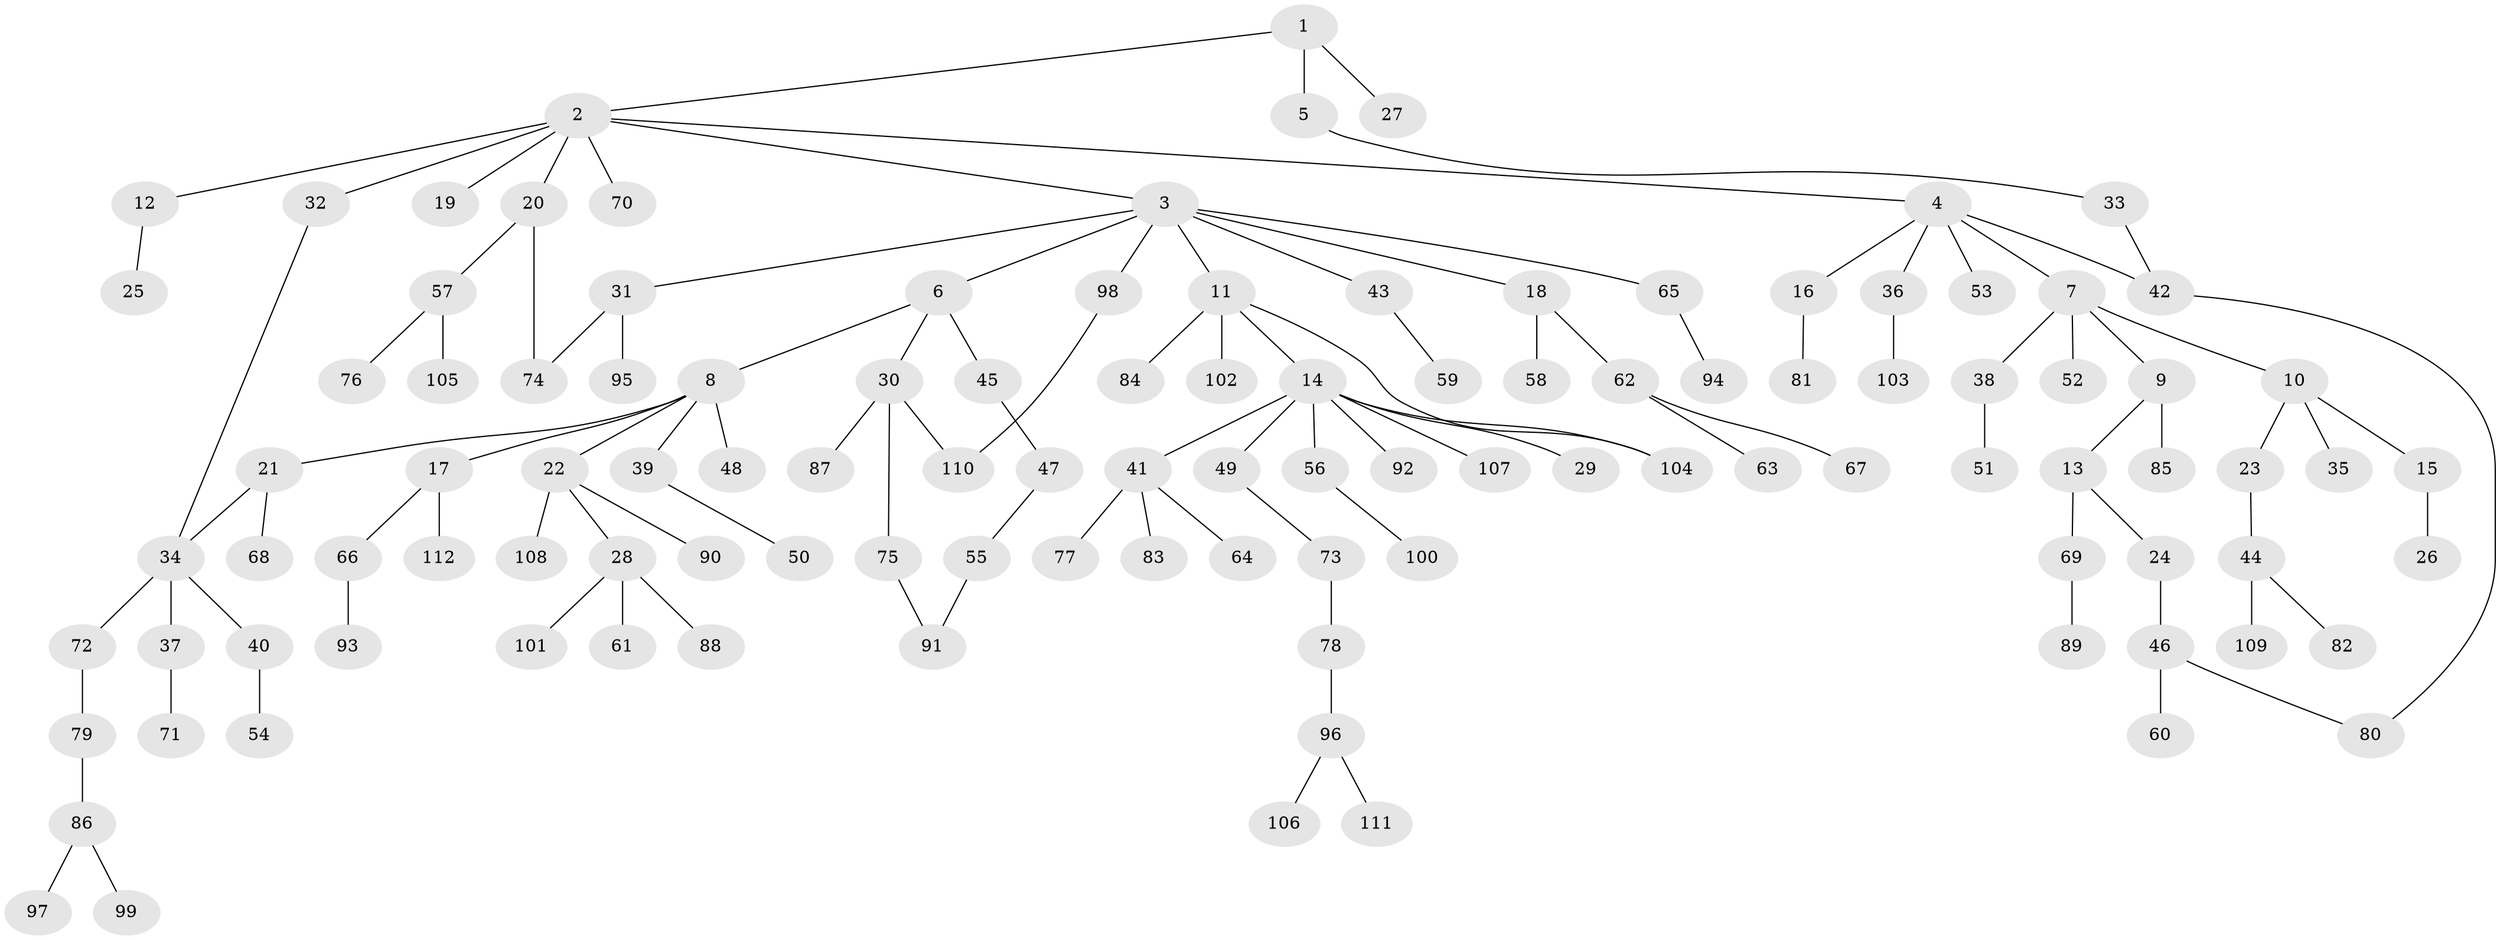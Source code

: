 // coarse degree distribution, {3: 0.125, 8: 0.025, 6: 0.0375, 4: 0.025, 7: 0.0125, 2: 0.275, 10: 0.0125, 1: 0.4875}
// Generated by graph-tools (version 1.1) at 2025/51/02/27/25 19:51:40]
// undirected, 112 vertices, 118 edges
graph export_dot {
graph [start="1"]
  node [color=gray90,style=filled];
  1;
  2;
  3;
  4;
  5;
  6;
  7;
  8;
  9;
  10;
  11;
  12;
  13;
  14;
  15;
  16;
  17;
  18;
  19;
  20;
  21;
  22;
  23;
  24;
  25;
  26;
  27;
  28;
  29;
  30;
  31;
  32;
  33;
  34;
  35;
  36;
  37;
  38;
  39;
  40;
  41;
  42;
  43;
  44;
  45;
  46;
  47;
  48;
  49;
  50;
  51;
  52;
  53;
  54;
  55;
  56;
  57;
  58;
  59;
  60;
  61;
  62;
  63;
  64;
  65;
  66;
  67;
  68;
  69;
  70;
  71;
  72;
  73;
  74;
  75;
  76;
  77;
  78;
  79;
  80;
  81;
  82;
  83;
  84;
  85;
  86;
  87;
  88;
  89;
  90;
  91;
  92;
  93;
  94;
  95;
  96;
  97;
  98;
  99;
  100;
  101;
  102;
  103;
  104;
  105;
  106;
  107;
  108;
  109;
  110;
  111;
  112;
  1 -- 2;
  1 -- 5;
  1 -- 27;
  2 -- 3;
  2 -- 4;
  2 -- 12;
  2 -- 19;
  2 -- 20;
  2 -- 32;
  2 -- 70;
  3 -- 6;
  3 -- 11;
  3 -- 18;
  3 -- 31;
  3 -- 43;
  3 -- 65;
  3 -- 98;
  4 -- 7;
  4 -- 16;
  4 -- 36;
  4 -- 53;
  4 -- 42;
  5 -- 33;
  6 -- 8;
  6 -- 30;
  6 -- 45;
  7 -- 9;
  7 -- 10;
  7 -- 38;
  7 -- 52;
  8 -- 17;
  8 -- 21;
  8 -- 22;
  8 -- 39;
  8 -- 48;
  9 -- 13;
  9 -- 85;
  10 -- 15;
  10 -- 23;
  10 -- 35;
  11 -- 14;
  11 -- 84;
  11 -- 102;
  11 -- 104;
  12 -- 25;
  13 -- 24;
  13 -- 69;
  14 -- 29;
  14 -- 41;
  14 -- 49;
  14 -- 56;
  14 -- 92;
  14 -- 104;
  14 -- 107;
  15 -- 26;
  16 -- 81;
  17 -- 66;
  17 -- 112;
  18 -- 58;
  18 -- 62;
  20 -- 57;
  20 -- 74;
  21 -- 34;
  21 -- 68;
  22 -- 28;
  22 -- 90;
  22 -- 108;
  23 -- 44;
  24 -- 46;
  28 -- 61;
  28 -- 88;
  28 -- 101;
  30 -- 75;
  30 -- 87;
  30 -- 110;
  31 -- 74;
  31 -- 95;
  32 -- 34;
  33 -- 42;
  34 -- 37;
  34 -- 40;
  34 -- 72;
  36 -- 103;
  37 -- 71;
  38 -- 51;
  39 -- 50;
  40 -- 54;
  41 -- 64;
  41 -- 77;
  41 -- 83;
  42 -- 80;
  43 -- 59;
  44 -- 82;
  44 -- 109;
  45 -- 47;
  46 -- 60;
  46 -- 80;
  47 -- 55;
  49 -- 73;
  55 -- 91;
  56 -- 100;
  57 -- 76;
  57 -- 105;
  62 -- 63;
  62 -- 67;
  65 -- 94;
  66 -- 93;
  69 -- 89;
  72 -- 79;
  73 -- 78;
  75 -- 91;
  78 -- 96;
  79 -- 86;
  86 -- 97;
  86 -- 99;
  96 -- 106;
  96 -- 111;
  98 -- 110;
}
